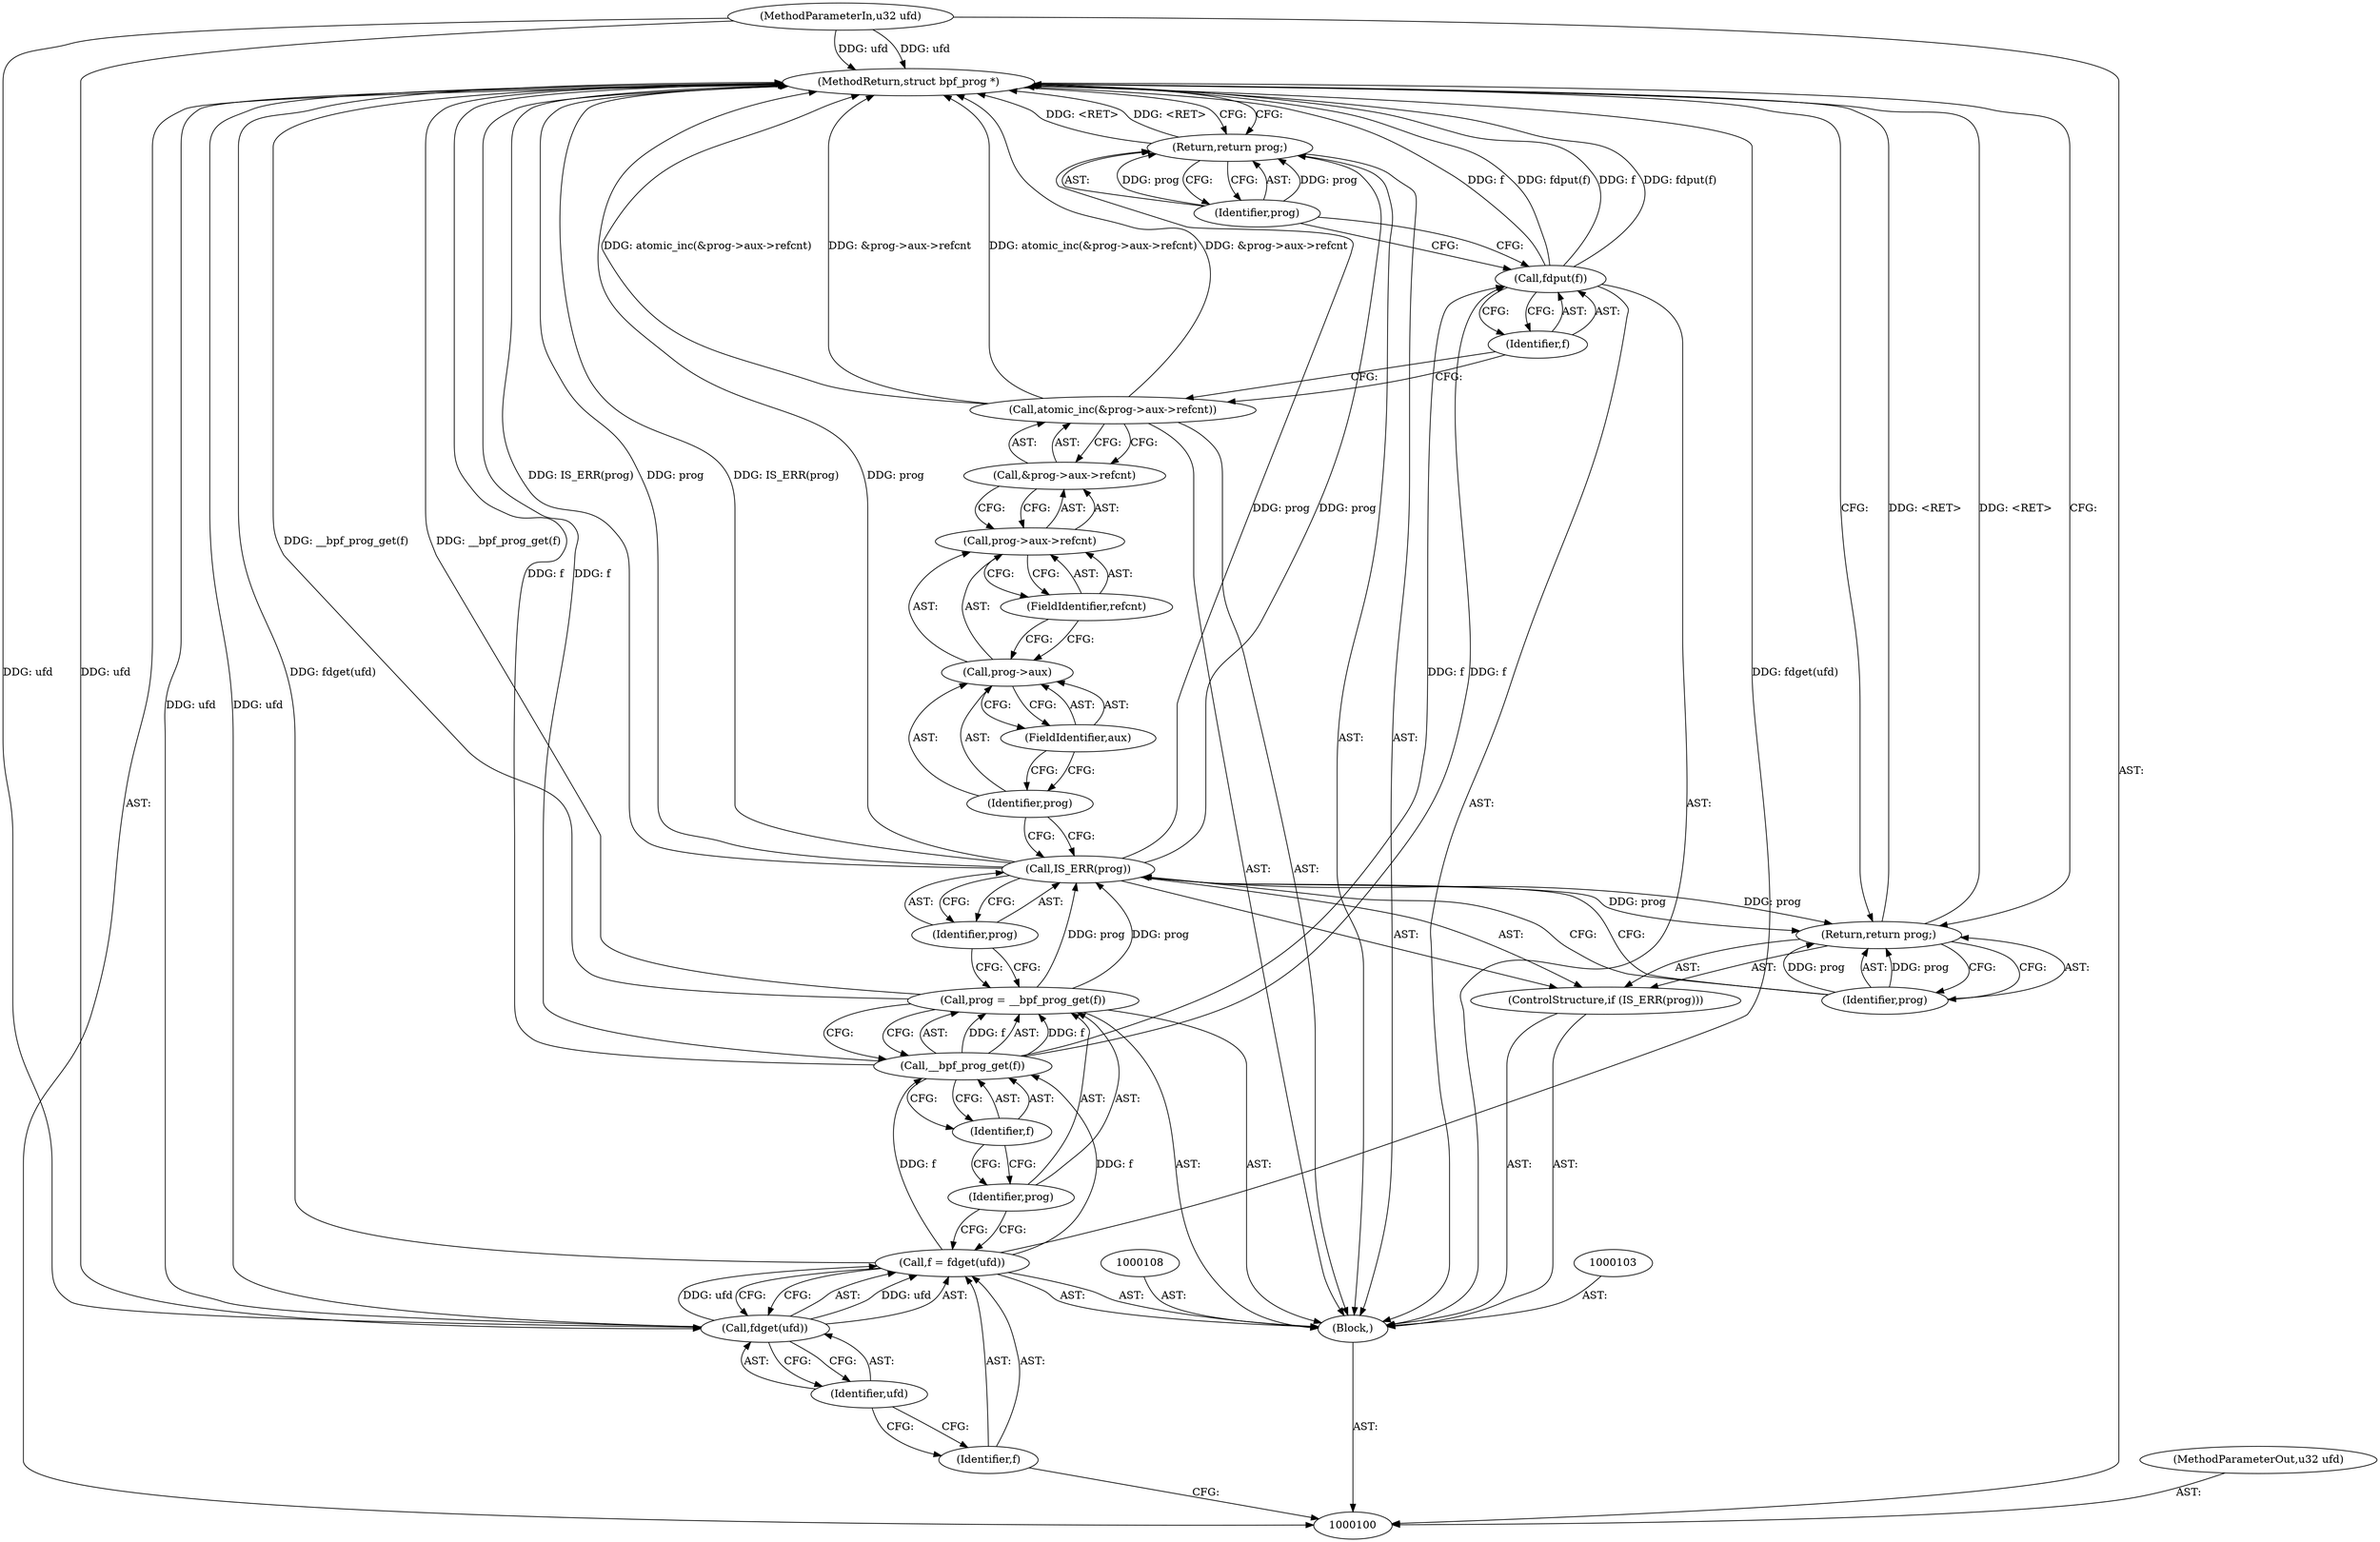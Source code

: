 digraph "1_linux_92117d8443bc5afacc8d5ba82e541946310f106e_3" {
"1000129" [label="(MethodReturn,struct bpf_prog *)"];
"1000101" [label="(MethodParameterIn,u32 ufd)"];
"1000169" [label="(MethodParameterOut,u32 ufd)"];
"1000118" [label="(Call,atomic_inc(&prog->aux->refcnt))"];
"1000119" [label="(Call,&prog->aux->refcnt)"];
"1000120" [label="(Call,prog->aux->refcnt)"];
"1000121" [label="(Call,prog->aux)"];
"1000122" [label="(Identifier,prog)"];
"1000123" [label="(FieldIdentifier,aux)"];
"1000124" [label="(FieldIdentifier,refcnt)"];
"1000125" [label="(Call,fdput(f))"];
"1000126" [label="(Identifier,f)"];
"1000127" [label="(Return,return prog;)"];
"1000128" [label="(Identifier,prog)"];
"1000102" [label="(Block,)"];
"1000104" [label="(Call,f = fdget(ufd))"];
"1000105" [label="(Identifier,f)"];
"1000106" [label="(Call,fdget(ufd))"];
"1000107" [label="(Identifier,ufd)"];
"1000109" [label="(Call,prog = __bpf_prog_get(f))"];
"1000110" [label="(Identifier,prog)"];
"1000112" [label="(Identifier,f)"];
"1000111" [label="(Call,__bpf_prog_get(f))"];
"1000115" [label="(Identifier,prog)"];
"1000113" [label="(ControlStructure,if (IS_ERR(prog)))"];
"1000114" [label="(Call,IS_ERR(prog))"];
"1000117" [label="(Identifier,prog)"];
"1000116" [label="(Return,return prog;)"];
"1000129" -> "1000100"  [label="AST: "];
"1000129" -> "1000116"  [label="CFG: "];
"1000129" -> "1000127"  [label="CFG: "];
"1000127" -> "1000129"  [label="DDG: <RET>"];
"1000116" -> "1000129"  [label="DDG: <RET>"];
"1000125" -> "1000129"  [label="DDG: f"];
"1000125" -> "1000129"  [label="DDG: fdput(f)"];
"1000106" -> "1000129"  [label="DDG: ufd"];
"1000114" -> "1000129"  [label="DDG: IS_ERR(prog)"];
"1000114" -> "1000129"  [label="DDG: prog"];
"1000118" -> "1000129"  [label="DDG: atomic_inc(&prog->aux->refcnt)"];
"1000118" -> "1000129"  [label="DDG: &prog->aux->refcnt"];
"1000111" -> "1000129"  [label="DDG: f"];
"1000101" -> "1000129"  [label="DDG: ufd"];
"1000109" -> "1000129"  [label="DDG: __bpf_prog_get(f)"];
"1000104" -> "1000129"  [label="DDG: fdget(ufd)"];
"1000101" -> "1000100"  [label="AST: "];
"1000101" -> "1000129"  [label="DDG: ufd"];
"1000101" -> "1000106"  [label="DDG: ufd"];
"1000169" -> "1000100"  [label="AST: "];
"1000118" -> "1000102"  [label="AST: "];
"1000118" -> "1000119"  [label="CFG: "];
"1000119" -> "1000118"  [label="AST: "];
"1000126" -> "1000118"  [label="CFG: "];
"1000118" -> "1000129"  [label="DDG: atomic_inc(&prog->aux->refcnt)"];
"1000118" -> "1000129"  [label="DDG: &prog->aux->refcnt"];
"1000119" -> "1000118"  [label="AST: "];
"1000119" -> "1000120"  [label="CFG: "];
"1000120" -> "1000119"  [label="AST: "];
"1000118" -> "1000119"  [label="CFG: "];
"1000120" -> "1000119"  [label="AST: "];
"1000120" -> "1000124"  [label="CFG: "];
"1000121" -> "1000120"  [label="AST: "];
"1000124" -> "1000120"  [label="AST: "];
"1000119" -> "1000120"  [label="CFG: "];
"1000121" -> "1000120"  [label="AST: "];
"1000121" -> "1000123"  [label="CFG: "];
"1000122" -> "1000121"  [label="AST: "];
"1000123" -> "1000121"  [label="AST: "];
"1000124" -> "1000121"  [label="CFG: "];
"1000122" -> "1000121"  [label="AST: "];
"1000122" -> "1000114"  [label="CFG: "];
"1000123" -> "1000122"  [label="CFG: "];
"1000123" -> "1000121"  [label="AST: "];
"1000123" -> "1000122"  [label="CFG: "];
"1000121" -> "1000123"  [label="CFG: "];
"1000124" -> "1000120"  [label="AST: "];
"1000124" -> "1000121"  [label="CFG: "];
"1000120" -> "1000124"  [label="CFG: "];
"1000125" -> "1000102"  [label="AST: "];
"1000125" -> "1000126"  [label="CFG: "];
"1000126" -> "1000125"  [label="AST: "];
"1000128" -> "1000125"  [label="CFG: "];
"1000125" -> "1000129"  [label="DDG: f"];
"1000125" -> "1000129"  [label="DDG: fdput(f)"];
"1000111" -> "1000125"  [label="DDG: f"];
"1000126" -> "1000125"  [label="AST: "];
"1000126" -> "1000118"  [label="CFG: "];
"1000125" -> "1000126"  [label="CFG: "];
"1000127" -> "1000102"  [label="AST: "];
"1000127" -> "1000128"  [label="CFG: "];
"1000128" -> "1000127"  [label="AST: "];
"1000129" -> "1000127"  [label="CFG: "];
"1000127" -> "1000129"  [label="DDG: <RET>"];
"1000128" -> "1000127"  [label="DDG: prog"];
"1000114" -> "1000127"  [label="DDG: prog"];
"1000128" -> "1000127"  [label="AST: "];
"1000128" -> "1000125"  [label="CFG: "];
"1000127" -> "1000128"  [label="CFG: "];
"1000128" -> "1000127"  [label="DDG: prog"];
"1000102" -> "1000100"  [label="AST: "];
"1000103" -> "1000102"  [label="AST: "];
"1000104" -> "1000102"  [label="AST: "];
"1000108" -> "1000102"  [label="AST: "];
"1000109" -> "1000102"  [label="AST: "];
"1000113" -> "1000102"  [label="AST: "];
"1000118" -> "1000102"  [label="AST: "];
"1000125" -> "1000102"  [label="AST: "];
"1000127" -> "1000102"  [label="AST: "];
"1000104" -> "1000102"  [label="AST: "];
"1000104" -> "1000106"  [label="CFG: "];
"1000105" -> "1000104"  [label="AST: "];
"1000106" -> "1000104"  [label="AST: "];
"1000110" -> "1000104"  [label="CFG: "];
"1000104" -> "1000129"  [label="DDG: fdget(ufd)"];
"1000106" -> "1000104"  [label="DDG: ufd"];
"1000104" -> "1000111"  [label="DDG: f"];
"1000105" -> "1000104"  [label="AST: "];
"1000105" -> "1000100"  [label="CFG: "];
"1000107" -> "1000105"  [label="CFG: "];
"1000106" -> "1000104"  [label="AST: "];
"1000106" -> "1000107"  [label="CFG: "];
"1000107" -> "1000106"  [label="AST: "];
"1000104" -> "1000106"  [label="CFG: "];
"1000106" -> "1000129"  [label="DDG: ufd"];
"1000106" -> "1000104"  [label="DDG: ufd"];
"1000101" -> "1000106"  [label="DDG: ufd"];
"1000107" -> "1000106"  [label="AST: "];
"1000107" -> "1000105"  [label="CFG: "];
"1000106" -> "1000107"  [label="CFG: "];
"1000109" -> "1000102"  [label="AST: "];
"1000109" -> "1000111"  [label="CFG: "];
"1000110" -> "1000109"  [label="AST: "];
"1000111" -> "1000109"  [label="AST: "];
"1000115" -> "1000109"  [label="CFG: "];
"1000109" -> "1000129"  [label="DDG: __bpf_prog_get(f)"];
"1000111" -> "1000109"  [label="DDG: f"];
"1000109" -> "1000114"  [label="DDG: prog"];
"1000110" -> "1000109"  [label="AST: "];
"1000110" -> "1000104"  [label="CFG: "];
"1000112" -> "1000110"  [label="CFG: "];
"1000112" -> "1000111"  [label="AST: "];
"1000112" -> "1000110"  [label="CFG: "];
"1000111" -> "1000112"  [label="CFG: "];
"1000111" -> "1000109"  [label="AST: "];
"1000111" -> "1000112"  [label="CFG: "];
"1000112" -> "1000111"  [label="AST: "];
"1000109" -> "1000111"  [label="CFG: "];
"1000111" -> "1000129"  [label="DDG: f"];
"1000111" -> "1000109"  [label="DDG: f"];
"1000104" -> "1000111"  [label="DDG: f"];
"1000111" -> "1000125"  [label="DDG: f"];
"1000115" -> "1000114"  [label="AST: "];
"1000115" -> "1000109"  [label="CFG: "];
"1000114" -> "1000115"  [label="CFG: "];
"1000113" -> "1000102"  [label="AST: "];
"1000114" -> "1000113"  [label="AST: "];
"1000116" -> "1000113"  [label="AST: "];
"1000114" -> "1000113"  [label="AST: "];
"1000114" -> "1000115"  [label="CFG: "];
"1000115" -> "1000114"  [label="AST: "];
"1000117" -> "1000114"  [label="CFG: "];
"1000122" -> "1000114"  [label="CFG: "];
"1000114" -> "1000129"  [label="DDG: IS_ERR(prog)"];
"1000114" -> "1000129"  [label="DDG: prog"];
"1000109" -> "1000114"  [label="DDG: prog"];
"1000114" -> "1000116"  [label="DDG: prog"];
"1000114" -> "1000127"  [label="DDG: prog"];
"1000117" -> "1000116"  [label="AST: "];
"1000117" -> "1000114"  [label="CFG: "];
"1000116" -> "1000117"  [label="CFG: "];
"1000117" -> "1000116"  [label="DDG: prog"];
"1000116" -> "1000113"  [label="AST: "];
"1000116" -> "1000117"  [label="CFG: "];
"1000117" -> "1000116"  [label="AST: "];
"1000129" -> "1000116"  [label="CFG: "];
"1000116" -> "1000129"  [label="DDG: <RET>"];
"1000117" -> "1000116"  [label="DDG: prog"];
"1000114" -> "1000116"  [label="DDG: prog"];
}
